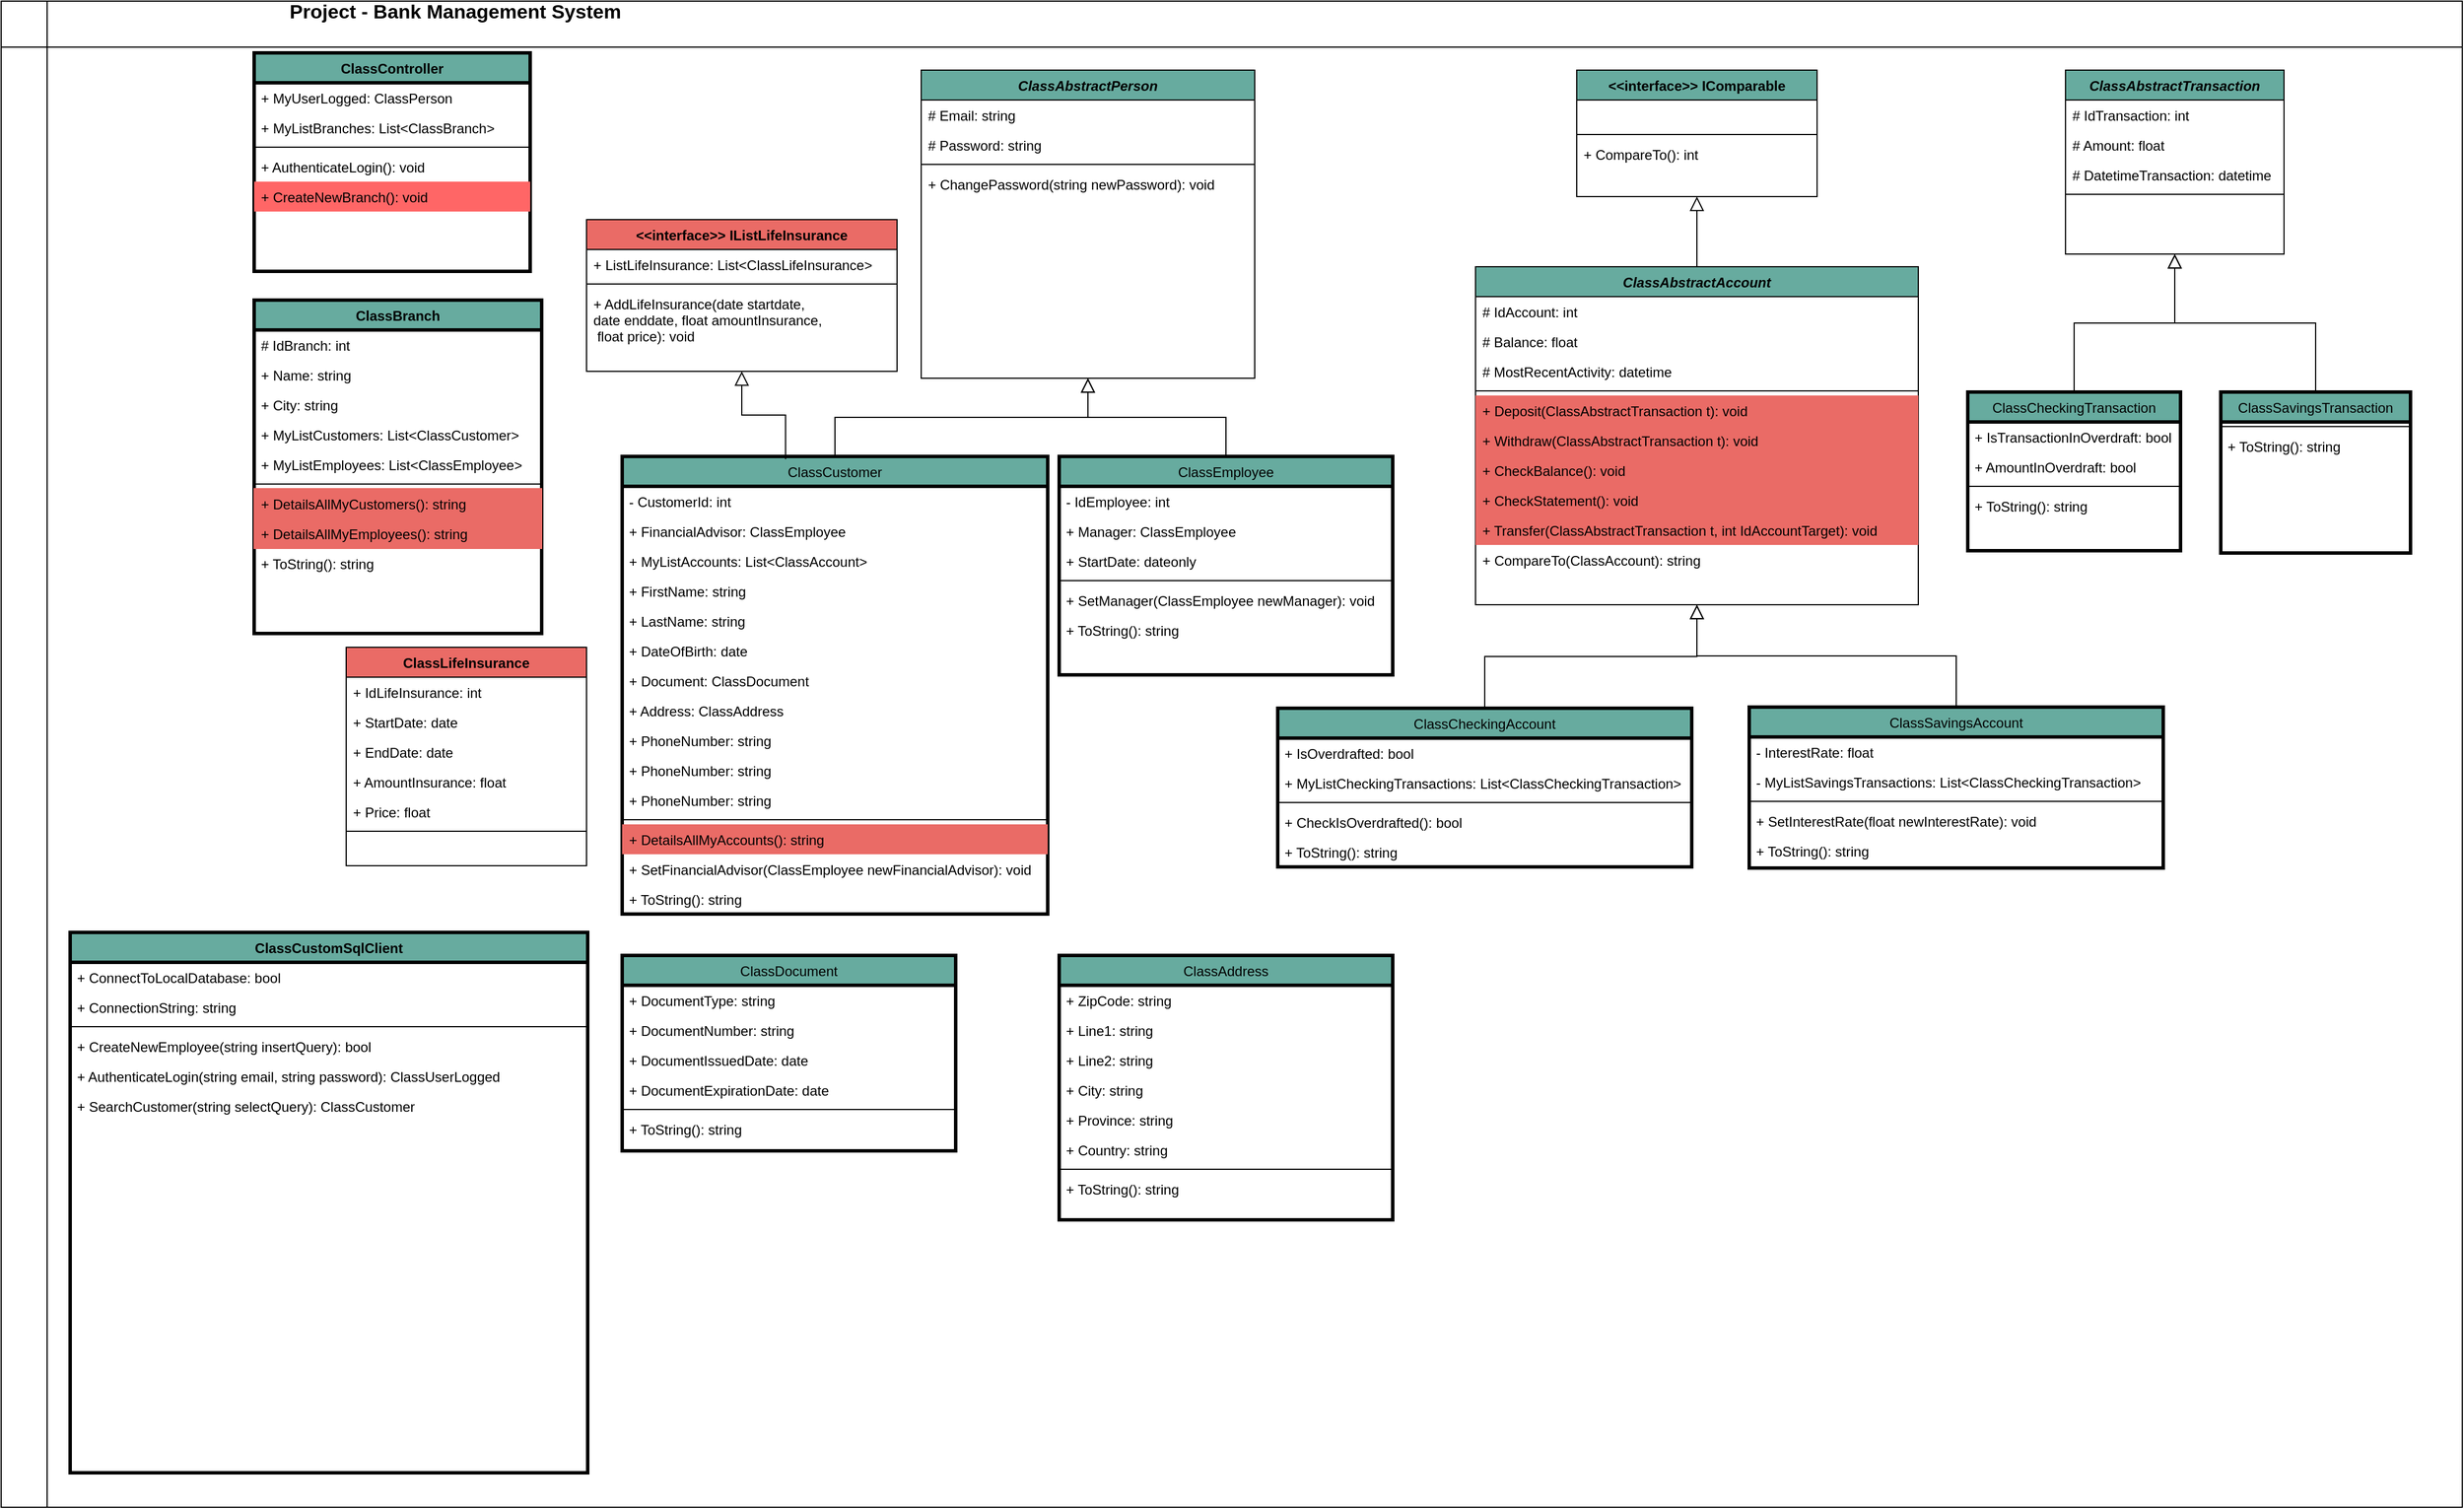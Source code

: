 <mxfile version="21.5.0" type="device">
  <diagram id="C5RBs43oDa-KdzZeNtuy" name="Page-1">
    <mxGraphModel dx="1951" dy="965" grid="1" gridSize="10" guides="1" tooltips="1" connect="1" arrows="1" fold="1" page="1" pageScale="1" pageWidth="827" pageHeight="1169" math="0" shadow="0">
      <root>
        <mxCell id="WIyWlLk6GJQsqaUBKTNV-0" />
        <mxCell id="WIyWlLk6GJQsqaUBKTNV-1" parent="WIyWlLk6GJQsqaUBKTNV-0" />
        <mxCell id="bWELumP_BHfffEaQlAh1-49" value="" style="shape=internalStorage;whiteSpace=wrap;html=1;backgroundOutline=1;dx=40;dy=40;movable=1;resizable=1;rotatable=1;deletable=1;editable=1;locked=0;connectable=1;" parent="WIyWlLk6GJQsqaUBKTNV-1" vertex="1">
          <mxGeometry x="470" y="60" width="2140" height="1310" as="geometry" />
        </mxCell>
        <mxCell id="bWELumP_BHfffEaQlAh1-0" value="ClassBranch" style="swimlane;fontStyle=1;align=center;verticalAlign=top;childLayout=stackLayout;horizontal=1;startSize=26;horizontalStack=0;resizeParent=1;resizeLast=0;collapsible=1;marginBottom=0;rounded=0;shadow=0;strokeWidth=3;fillColor=#67AB9F;" parent="WIyWlLk6GJQsqaUBKTNV-1" vertex="1">
          <mxGeometry x="690" y="320" width="250" height="290" as="geometry">
            <mxRectangle x="230" y="140" width="160" height="26" as="alternateBounds" />
          </mxGeometry>
        </mxCell>
        <mxCell id="_OIX7uprU67MnlCqu99Z-2" value="# IdBranch: int" style="text;align=left;verticalAlign=top;spacingLeft=4;spacingRight=4;overflow=hidden;rotatable=0;points=[[0,0.5],[1,0.5]];portConstraint=eastwest;rounded=0;shadow=0;html=0;" parent="bWELumP_BHfffEaQlAh1-0" vertex="1">
          <mxGeometry y="26" width="250" height="26" as="geometry" />
        </mxCell>
        <mxCell id="bWELumP_BHfffEaQlAh1-7" value="+ Name: string" style="text;align=left;verticalAlign=top;spacingLeft=4;spacingRight=4;overflow=hidden;rotatable=0;points=[[0,0.5],[1,0.5]];portConstraint=eastwest;rounded=0;shadow=0;html=0;" parent="bWELumP_BHfffEaQlAh1-0" vertex="1">
          <mxGeometry y="52" width="250" height="26" as="geometry" />
        </mxCell>
        <mxCell id="bWELumP_BHfffEaQlAh1-3" value="+ City: string" style="text;align=left;verticalAlign=top;spacingLeft=4;spacingRight=4;overflow=hidden;rotatable=0;points=[[0,0.5],[1,0.5]];portConstraint=eastwest;rounded=0;shadow=0;html=0;" parent="bWELumP_BHfffEaQlAh1-0" vertex="1">
          <mxGeometry y="78" width="250" height="26" as="geometry" />
        </mxCell>
        <mxCell id="bWELumP_BHfffEaQlAh1-1" value="+ MyListCustomers: List&lt;ClassCustomer&gt;" style="text;align=left;verticalAlign=top;spacingLeft=4;spacingRight=4;overflow=hidden;rotatable=0;points=[[0,0.5],[1,0.5]];portConstraint=eastwest;" parent="bWELumP_BHfffEaQlAh1-0" vertex="1">
          <mxGeometry y="104" width="250" height="26" as="geometry" />
        </mxCell>
        <mxCell id="bWELumP_BHfffEaQlAh1-2" value="+ MyListEmployees: List&lt;ClassEmployee&gt;" style="text;align=left;verticalAlign=top;spacingLeft=4;spacingRight=4;overflow=hidden;rotatable=0;points=[[0,0.5],[1,0.5]];portConstraint=eastwest;rounded=0;shadow=0;html=0;" parent="bWELumP_BHfffEaQlAh1-0" vertex="1">
          <mxGeometry y="130" width="250" height="26" as="geometry" />
        </mxCell>
        <mxCell id="bWELumP_BHfffEaQlAh1-4" value="" style="line;html=1;strokeWidth=1;align=left;verticalAlign=middle;spacingTop=-1;spacingLeft=3;spacingRight=3;rotatable=0;labelPosition=right;points=[];portConstraint=eastwest;" parent="bWELumP_BHfffEaQlAh1-0" vertex="1">
          <mxGeometry y="156" width="250" height="8" as="geometry" />
        </mxCell>
        <mxCell id="IxDawxTMTsxduQkfH4O1-36" value="+ DetailsAllMyCustomers(): string" style="text;align=left;verticalAlign=top;spacingLeft=4;spacingRight=4;overflow=hidden;rotatable=0;points=[[0,0.5],[1,0.5]];portConstraint=eastwest;strokeColor=#EA6B66;fillColor=#EA6B66;" parent="bWELumP_BHfffEaQlAh1-0" vertex="1">
          <mxGeometry y="164" width="250" height="26" as="geometry" />
        </mxCell>
        <mxCell id="IxDawxTMTsxduQkfH4O1-37" value="+ DetailsAllMyEmployees(): string" style="text;align=left;verticalAlign=top;spacingLeft=4;spacingRight=4;overflow=hidden;rotatable=0;points=[[0,0.5],[1,0.5]];portConstraint=eastwest;strokeColor=#EA6B66;fillColor=#EA6B66;" parent="bWELumP_BHfffEaQlAh1-0" vertex="1">
          <mxGeometry y="190" width="250" height="26" as="geometry" />
        </mxCell>
        <mxCell id="bWELumP_BHfffEaQlAh1-11" value="+ ToString(): string" style="text;align=left;verticalAlign=top;spacingLeft=4;spacingRight=4;overflow=hidden;rotatable=0;points=[[0,0.5],[1,0.5]];portConstraint=eastwest;" parent="bWELumP_BHfffEaQlAh1-0" vertex="1">
          <mxGeometry y="216" width="250" height="26" as="geometry" />
        </mxCell>
        <mxCell id="bWELumP_BHfffEaQlAh1-12" value="ClassAbstractPerson" style="swimlane;fontStyle=3;align=center;verticalAlign=top;childLayout=stackLayout;horizontal=1;startSize=26;horizontalStack=0;resizeParent=1;resizeLast=0;collapsible=1;marginBottom=0;rounded=0;shadow=0;strokeWidth=1;fillColor=#67AB9F;" parent="WIyWlLk6GJQsqaUBKTNV-1" vertex="1">
          <mxGeometry x="1270" y="120" width="290" height="268" as="geometry">
            <mxRectangle x="230" y="140" width="160" height="26" as="alternateBounds" />
          </mxGeometry>
        </mxCell>
        <mxCell id="IxDawxTMTsxduQkfH4O1-29" value="# Email: string" style="text;align=left;verticalAlign=top;spacingLeft=4;spacingRight=4;overflow=hidden;rotatable=0;points=[[0,0.5],[1,0.5]];portConstraint=eastwest;rounded=0;shadow=0;html=0;" parent="bWELumP_BHfffEaQlAh1-12" vertex="1">
          <mxGeometry y="26" width="290" height="26" as="geometry" />
        </mxCell>
        <mxCell id="IxDawxTMTsxduQkfH4O1-28" value="# Password: string" style="text;align=left;verticalAlign=top;spacingLeft=4;spacingRight=4;overflow=hidden;rotatable=0;points=[[0,0.5],[1,0.5]];portConstraint=eastwest;rounded=0;shadow=0;html=0;" parent="bWELumP_BHfffEaQlAh1-12" vertex="1">
          <mxGeometry y="52" width="290" height="26" as="geometry" />
        </mxCell>
        <mxCell id="bWELumP_BHfffEaQlAh1-17" value="" style="line;html=1;strokeWidth=1;align=left;verticalAlign=middle;spacingTop=-1;spacingLeft=3;spacingRight=3;rotatable=0;labelPosition=right;points=[];portConstraint=eastwest;" parent="bWELumP_BHfffEaQlAh1-12" vertex="1">
          <mxGeometry y="78" width="290" height="8" as="geometry" />
        </mxCell>
        <mxCell id="bWELumP_BHfffEaQlAh1-22" value="+ ChangePassword(string newPassword): void" style="text;align=left;verticalAlign=top;spacingLeft=4;spacingRight=4;overflow=hidden;rotatable=0;points=[[0,0.5],[1,0.5]];portConstraint=eastwest;" parent="bWELumP_BHfffEaQlAh1-12" vertex="1">
          <mxGeometry y="86" width="290" height="26" as="geometry" />
        </mxCell>
        <mxCell id="bWELumP_BHfffEaQlAh1-23" value="ClassController" style="swimlane;fontStyle=1;align=center;verticalAlign=top;childLayout=stackLayout;horizontal=1;startSize=26;horizontalStack=0;resizeParent=1;resizeLast=0;collapsible=1;marginBottom=0;rounded=0;shadow=0;strokeWidth=3;fillColor=#67AB9F;" parent="WIyWlLk6GJQsqaUBKTNV-1" vertex="1">
          <mxGeometry x="690" y="105" width="240" height="190" as="geometry">
            <mxRectangle x="230" y="140" width="160" height="26" as="alternateBounds" />
          </mxGeometry>
        </mxCell>
        <mxCell id="IxDawxTMTsxduQkfH4O1-27" value="+ MyUserLogged: ClassPerson " style="text;align=left;verticalAlign=top;spacingLeft=4;spacingRight=4;overflow=hidden;rotatable=0;points=[[0,0.5],[1,0.5]];portConstraint=eastwest;rounded=0;shadow=0;html=0;" parent="bWELumP_BHfffEaQlAh1-23" vertex="1">
          <mxGeometry y="26" width="240" height="26" as="geometry" />
        </mxCell>
        <mxCell id="bWELumP_BHfffEaQlAh1-25" value="+ MyListBranches: List&lt;ClassBranch&gt;" style="text;align=left;verticalAlign=top;spacingLeft=4;spacingRight=4;overflow=hidden;rotatable=0;points=[[0,0.5],[1,0.5]];portConstraint=eastwest;rounded=0;shadow=0;html=0;" parent="bWELumP_BHfffEaQlAh1-23" vertex="1">
          <mxGeometry y="52" width="240" height="26" as="geometry" />
        </mxCell>
        <mxCell id="bWELumP_BHfffEaQlAh1-26" value="" style="line;html=1;strokeWidth=1;align=left;verticalAlign=middle;spacingTop=-1;spacingLeft=3;spacingRight=3;rotatable=0;labelPosition=right;points=[];portConstraint=eastwest;" parent="bWELumP_BHfffEaQlAh1-23" vertex="1">
          <mxGeometry y="78" width="240" height="8" as="geometry" />
        </mxCell>
        <mxCell id="tEGWV4L5k7gkgiE-7W8W-3" value="+ AuthenticateLogin(): void" style="text;align=left;verticalAlign=top;spacingLeft=4;spacingRight=4;overflow=hidden;rotatable=0;points=[[0,0.5],[1,0.5]];portConstraint=eastwest;rounded=0;shadow=0;html=0;fillColor=none;" parent="bWELumP_BHfffEaQlAh1-23" vertex="1">
          <mxGeometry y="86" width="240" height="26" as="geometry" />
        </mxCell>
        <mxCell id="tEGWV4L5k7gkgiE-7W8W-2" value="+ CreateNewBranch(): void" style="text;align=left;verticalAlign=top;spacingLeft=4;spacingRight=4;overflow=hidden;rotatable=0;points=[[0,0.5],[1,0.5]];portConstraint=eastwest;rounded=0;shadow=0;html=0;fillColor=#FF6666;" parent="bWELumP_BHfffEaQlAh1-23" vertex="1">
          <mxGeometry y="112" width="240" height="26" as="geometry" />
        </mxCell>
        <mxCell id="bWELumP_BHfffEaQlAh1-38" value="ClassCustomer" style="swimlane;fontStyle=0;align=center;verticalAlign=top;childLayout=stackLayout;horizontal=1;startSize=26;horizontalStack=0;resizeParent=1;resizeLast=0;collapsible=1;marginBottom=0;rounded=0;shadow=0;strokeWidth=3;fillColor=#67AB9F;" parent="WIyWlLk6GJQsqaUBKTNV-1" vertex="1">
          <mxGeometry x="1010" y="456" width="370" height="398" as="geometry">
            <mxRectangle x="130" y="380" width="160" height="26" as="alternateBounds" />
          </mxGeometry>
        </mxCell>
        <mxCell id="bWELumP_BHfffEaQlAh1-40" value="- CustomerId: int" style="text;align=left;verticalAlign=top;spacingLeft=4;spacingRight=4;overflow=hidden;rotatable=0;points=[[0,0.5],[1,0.5]];portConstraint=eastwest;rounded=0;shadow=0;html=0;" parent="bWELumP_BHfffEaQlAh1-38" vertex="1">
          <mxGeometry y="26" width="370" height="26" as="geometry" />
        </mxCell>
        <mxCell id="IxDawxTMTsxduQkfH4O1-41" value="+ FinancialAdvisor: ClassEmployee" style="text;align=left;verticalAlign=top;spacingLeft=4;spacingRight=4;overflow=hidden;rotatable=0;points=[[0,0.5],[1,0.5]];portConstraint=eastwest;rounded=0;shadow=0;html=0;" parent="bWELumP_BHfffEaQlAh1-38" vertex="1">
          <mxGeometry y="52" width="370" height="26" as="geometry" />
        </mxCell>
        <mxCell id="IxDawxTMTsxduQkfH4O1-26" value="+ MyListAccounts: List&lt;ClassAccount&gt;" style="text;align=left;verticalAlign=top;spacingLeft=4;spacingRight=4;overflow=hidden;rotatable=0;points=[[0,0.5],[1,0.5]];portConstraint=eastwest;rounded=0;shadow=0;html=0;" parent="bWELumP_BHfffEaQlAh1-38" vertex="1">
          <mxGeometry y="78" width="370" height="26" as="geometry" />
        </mxCell>
        <mxCell id="SCwp3JF2IgFrRKz5RJRV-0" value="+ FirstName: string" style="text;align=left;verticalAlign=top;spacingLeft=4;spacingRight=4;overflow=hidden;rotatable=0;points=[[0,0.5],[1,0.5]];portConstraint=eastwest;rounded=0;shadow=0;html=0;" parent="bWELumP_BHfffEaQlAh1-38" vertex="1">
          <mxGeometry y="104" width="370" height="26" as="geometry" />
        </mxCell>
        <mxCell id="SCwp3JF2IgFrRKz5RJRV-1" value="+ LastName: string" style="text;align=left;verticalAlign=top;spacingLeft=4;spacingRight=4;overflow=hidden;rotatable=0;points=[[0,0.5],[1,0.5]];portConstraint=eastwest;rounded=0;shadow=0;html=0;" parent="bWELumP_BHfffEaQlAh1-38" vertex="1">
          <mxGeometry y="130" width="370" height="26" as="geometry" />
        </mxCell>
        <mxCell id="SCwp3JF2IgFrRKz5RJRV-3" value="+ DateOfBirth: date" style="text;align=left;verticalAlign=top;spacingLeft=4;spacingRight=4;overflow=hidden;rotatable=0;points=[[0,0.5],[1,0.5]];portConstraint=eastwest;rounded=0;shadow=0;html=0;" parent="bWELumP_BHfffEaQlAh1-38" vertex="1">
          <mxGeometry y="156" width="370" height="26" as="geometry" />
        </mxCell>
        <mxCell id="SCwp3JF2IgFrRKz5RJRV-2" value="+ Document: ClassDocument" style="text;align=left;verticalAlign=top;spacingLeft=4;spacingRight=4;overflow=hidden;rotatable=0;points=[[0,0.5],[1,0.5]];portConstraint=eastwest;rounded=0;shadow=0;html=0;" parent="bWELumP_BHfffEaQlAh1-38" vertex="1">
          <mxGeometry y="182" width="370" height="26" as="geometry" />
        </mxCell>
        <mxCell id="SCwp3JF2IgFrRKz5RJRV-4" value="+ Address: ClassAddress" style="text;align=left;verticalAlign=top;spacingLeft=4;spacingRight=4;overflow=hidden;rotatable=0;points=[[0,0.5],[1,0.5]];portConstraint=eastwest;rounded=0;shadow=0;html=0;" parent="bWELumP_BHfffEaQlAh1-38" vertex="1">
          <mxGeometry y="208" width="370" height="26" as="geometry" />
        </mxCell>
        <mxCell id="SCwp3JF2IgFrRKz5RJRV-6" value="+ PhoneNumber: string" style="text;align=left;verticalAlign=top;spacingLeft=4;spacingRight=4;overflow=hidden;rotatable=0;points=[[0,0.5],[1,0.5]];portConstraint=eastwest;rounded=0;shadow=0;html=0;" parent="bWELumP_BHfffEaQlAh1-38" vertex="1">
          <mxGeometry y="234" width="370" height="26" as="geometry" />
        </mxCell>
        <mxCell id="WvpL2bf3Nw4fMEwJJKDr-1" value="+ PhoneNumber: string" style="text;align=left;verticalAlign=top;spacingLeft=4;spacingRight=4;overflow=hidden;rotatable=0;points=[[0,0.5],[1,0.5]];portConstraint=eastwest;rounded=0;shadow=0;html=0;" vertex="1" parent="bWELumP_BHfffEaQlAh1-38">
          <mxGeometry y="260" width="370" height="26" as="geometry" />
        </mxCell>
        <mxCell id="WvpL2bf3Nw4fMEwJJKDr-0" value="+ PhoneNumber: string" style="text;align=left;verticalAlign=top;spacingLeft=4;spacingRight=4;overflow=hidden;rotatable=0;points=[[0,0.5],[1,0.5]];portConstraint=eastwest;rounded=0;shadow=0;html=0;" vertex="1" parent="bWELumP_BHfffEaQlAh1-38">
          <mxGeometry y="286" width="370" height="26" as="geometry" />
        </mxCell>
        <mxCell id="bWELumP_BHfffEaQlAh1-41" value="" style="line;html=1;strokeWidth=1;align=left;verticalAlign=middle;spacingTop=-1;spacingLeft=3;spacingRight=3;rotatable=0;labelPosition=right;points=[];portConstraint=eastwest;" parent="bWELumP_BHfffEaQlAh1-38" vertex="1">
          <mxGeometry y="312" width="370" height="8" as="geometry" />
        </mxCell>
        <mxCell id="IxDawxTMTsxduQkfH4O1-38" value="+ DetailsAllMyAccounts(): string" style="text;align=left;verticalAlign=top;spacingLeft=4;spacingRight=4;overflow=hidden;rotatable=0;points=[[0,0.5],[1,0.5]];portConstraint=eastwest;fillColor=#EA6B66;" parent="bWELumP_BHfffEaQlAh1-38" vertex="1">
          <mxGeometry y="320" width="370" height="26" as="geometry" />
        </mxCell>
        <mxCell id="IxDawxTMTsxduQkfH4O1-40" value="+ SetFinancialAdvisor(ClassEmployee newFinancialAdvisor): void" style="text;align=left;verticalAlign=top;spacingLeft=4;spacingRight=4;overflow=hidden;rotatable=0;points=[[0,0.5],[1,0.5]];portConstraint=eastwest;" parent="bWELumP_BHfffEaQlAh1-38" vertex="1">
          <mxGeometry y="346" width="370" height="26" as="geometry" />
        </mxCell>
        <mxCell id="_OIX7uprU67MnlCqu99Z-14" value="+ ToString(): string" style="text;align=left;verticalAlign=top;spacingLeft=4;spacingRight=4;overflow=hidden;rotatable=0;points=[[0,0.5],[1,0.5]];portConstraint=eastwest;" parent="bWELumP_BHfffEaQlAh1-38" vertex="1">
          <mxGeometry y="372" width="370" height="26" as="geometry" />
        </mxCell>
        <mxCell id="bWELumP_BHfffEaQlAh1-44" value="" style="endArrow=block;endSize=10;endFill=0;shadow=0;strokeWidth=1;rounded=0;edgeStyle=elbowEdgeStyle;elbow=vertical;" parent="WIyWlLk6GJQsqaUBKTNV-1" source="bWELumP_BHfffEaQlAh1-38" target="bWELumP_BHfffEaQlAh1-12" edge="1">
          <mxGeometry width="160" relative="1" as="geometry">
            <mxPoint x="1200" y="261" as="sourcePoint" />
            <mxPoint x="1315" y="440" as="targetPoint" />
          </mxGeometry>
        </mxCell>
        <mxCell id="bWELumP_BHfffEaQlAh1-45" value="ClassEmployee" style="swimlane;fontStyle=0;align=center;verticalAlign=top;childLayout=stackLayout;horizontal=1;startSize=26;horizontalStack=0;resizeParent=1;resizeLast=0;collapsible=1;marginBottom=0;rounded=0;shadow=0;strokeWidth=3;fillColor=#67AB9F;" parent="WIyWlLk6GJQsqaUBKTNV-1" vertex="1">
          <mxGeometry x="1390" y="456" width="290" height="190" as="geometry">
            <mxRectangle x="340" y="380" width="170" height="26" as="alternateBounds" />
          </mxGeometry>
        </mxCell>
        <mxCell id="bWELumP_BHfffEaQlAh1-46" value="- IdEmployee: int" style="text;align=left;verticalAlign=top;spacingLeft=4;spacingRight=4;overflow=hidden;rotatable=0;points=[[0,0.5],[1,0.5]];portConstraint=eastwest;" parent="bWELumP_BHfffEaQlAh1-45" vertex="1">
          <mxGeometry y="26" width="290" height="26" as="geometry" />
        </mxCell>
        <mxCell id="IxDawxTMTsxduQkfH4O1-0" value="+ Manager: ClassEmployee" style="text;align=left;verticalAlign=top;spacingLeft=4;spacingRight=4;overflow=hidden;rotatable=0;points=[[0,0.5],[1,0.5]];portConstraint=eastwest;" parent="bWELumP_BHfffEaQlAh1-45" vertex="1">
          <mxGeometry y="52" width="290" height="26" as="geometry" />
        </mxCell>
        <mxCell id="IxDawxTMTsxduQkfH4O1-1" value="+ StartDate: dateonly" style="text;align=left;verticalAlign=top;spacingLeft=4;spacingRight=4;overflow=hidden;rotatable=0;points=[[0,0.5],[1,0.5]];portConstraint=eastwest;" parent="bWELumP_BHfffEaQlAh1-45" vertex="1">
          <mxGeometry y="78" width="290" height="26" as="geometry" />
        </mxCell>
        <mxCell id="bWELumP_BHfffEaQlAh1-47" value="" style="line;html=1;strokeWidth=1;align=left;verticalAlign=middle;spacingTop=-1;spacingLeft=3;spacingRight=3;rotatable=0;labelPosition=right;points=[];portConstraint=eastwest;" parent="bWELumP_BHfffEaQlAh1-45" vertex="1">
          <mxGeometry y="104" width="290" height="8" as="geometry" />
        </mxCell>
        <mxCell id="IxDawxTMTsxduQkfH4O1-39" value="+ SetManager(ClassEmployee newManager): void" style="text;align=left;verticalAlign=top;spacingLeft=4;spacingRight=4;overflow=hidden;rotatable=0;points=[[0,0.5],[1,0.5]];portConstraint=eastwest;" parent="bWELumP_BHfffEaQlAh1-45" vertex="1">
          <mxGeometry y="112" width="290" height="26" as="geometry" />
        </mxCell>
        <mxCell id="_OIX7uprU67MnlCqu99Z-16" value="+ ToString(): string" style="text;align=left;verticalAlign=top;spacingLeft=4;spacingRight=4;overflow=hidden;rotatable=0;points=[[0,0.5],[1,0.5]];portConstraint=eastwest;" parent="bWELumP_BHfffEaQlAh1-45" vertex="1">
          <mxGeometry y="138" width="290" height="26" as="geometry" />
        </mxCell>
        <mxCell id="bWELumP_BHfffEaQlAh1-48" value="" style="endArrow=block;endSize=10;endFill=0;shadow=0;strokeWidth=1;rounded=0;edgeStyle=elbowEdgeStyle;elbow=vertical;" parent="WIyWlLk6GJQsqaUBKTNV-1" source="bWELumP_BHfffEaQlAh1-45" target="bWELumP_BHfffEaQlAh1-12" edge="1">
          <mxGeometry width="160" relative="1" as="geometry">
            <mxPoint x="1210" y="431" as="sourcePoint" />
            <mxPoint x="1315" y="440" as="targetPoint" />
          </mxGeometry>
        </mxCell>
        <mxCell id="_OIX7uprU67MnlCqu99Z-0" value="&lt;b&gt;&lt;font style=&quot;font-size: 17px;&quot;&gt;Project - Bank Management System&lt;/font&gt;&lt;/b&gt;" style="text;strokeColor=none;align=center;fillColor=none;html=1;verticalAlign=middle;whiteSpace=wrap;rounded=0;fontSize=14;" parent="WIyWlLk6GJQsqaUBKTNV-1" vertex="1">
          <mxGeometry x="670" y="60" width="390" height="20" as="geometry" />
        </mxCell>
        <mxCell id="IxDawxTMTsxduQkfH4O1-3" value="ClassAbstractAccount" style="swimlane;fontStyle=3;align=center;verticalAlign=top;childLayout=stackLayout;horizontal=1;startSize=26;horizontalStack=0;resizeParent=1;resizeLast=0;collapsible=1;marginBottom=0;rounded=0;shadow=0;strokeWidth=1;fillColor=#67AB9F;" parent="WIyWlLk6GJQsqaUBKTNV-1" vertex="1">
          <mxGeometry x="1752" y="291" width="385" height="294" as="geometry">
            <mxRectangle x="230" y="140" width="160" height="26" as="alternateBounds" />
          </mxGeometry>
        </mxCell>
        <mxCell id="IxDawxTMTsxduQkfH4O1-4" value="# IdAccount: int" style="text;align=left;verticalAlign=top;spacingLeft=4;spacingRight=4;overflow=hidden;rotatable=0;points=[[0,0.5],[1,0.5]];portConstraint=eastwest;" parent="IxDawxTMTsxduQkfH4O1-3" vertex="1">
          <mxGeometry y="26" width="385" height="26" as="geometry" />
        </mxCell>
        <mxCell id="IxDawxTMTsxduQkfH4O1-5" value="# Balance: float" style="text;align=left;verticalAlign=top;spacingLeft=4;spacingRight=4;overflow=hidden;rotatable=0;points=[[0,0.5],[1,0.5]];portConstraint=eastwest;rounded=0;shadow=0;html=0;" parent="IxDawxTMTsxduQkfH4O1-3" vertex="1">
          <mxGeometry y="52" width="385" height="26" as="geometry" />
        </mxCell>
        <mxCell id="IxDawxTMTsxduQkfH4O1-6" value="# MostRecentActivity: datetime" style="text;align=left;verticalAlign=top;spacingLeft=4;spacingRight=4;overflow=hidden;rotatable=0;points=[[0,0.5],[1,0.5]];portConstraint=eastwest;rounded=0;shadow=0;html=0;" parent="IxDawxTMTsxduQkfH4O1-3" vertex="1">
          <mxGeometry y="78" width="385" height="26" as="geometry" />
        </mxCell>
        <mxCell id="IxDawxTMTsxduQkfH4O1-7" value="" style="line;html=1;strokeWidth=1;align=left;verticalAlign=middle;spacingTop=-1;spacingLeft=3;spacingRight=3;rotatable=0;labelPosition=right;points=[];portConstraint=eastwest;" parent="IxDawxTMTsxduQkfH4O1-3" vertex="1">
          <mxGeometry y="104" width="385" height="8" as="geometry" />
        </mxCell>
        <mxCell id="IxDawxTMTsxduQkfH4O1-31" value="+ Deposit(ClassAbstractTransaction t): void" style="text;align=left;verticalAlign=top;spacingLeft=4;spacingRight=4;overflow=hidden;rotatable=0;points=[[0,0.5],[1,0.5]];portConstraint=eastwest;fillColor=#EA6B66;" parent="IxDawxTMTsxduQkfH4O1-3" vertex="1">
          <mxGeometry y="112" width="385" height="26" as="geometry" />
        </mxCell>
        <mxCell id="IxDawxTMTsxduQkfH4O1-32" value="+ Withdraw(ClassAbstractTransaction t): void" style="text;align=left;verticalAlign=top;spacingLeft=4;spacingRight=4;overflow=hidden;rotatable=0;points=[[0,0.5],[1,0.5]];portConstraint=eastwest;fillColor=#EA6B66;" parent="IxDawxTMTsxduQkfH4O1-3" vertex="1">
          <mxGeometry y="138" width="385" height="26" as="geometry" />
        </mxCell>
        <mxCell id="IxDawxTMTsxduQkfH4O1-33" value="+ CheckBalance(): void" style="text;align=left;verticalAlign=top;spacingLeft=4;spacingRight=4;overflow=hidden;rotatable=0;points=[[0,0.5],[1,0.5]];portConstraint=eastwest;fillColor=#EA6B66;" parent="IxDawxTMTsxduQkfH4O1-3" vertex="1">
          <mxGeometry y="164" width="385" height="26" as="geometry" />
        </mxCell>
        <mxCell id="IxDawxTMTsxduQkfH4O1-34" value="+ CheckStatement(): void" style="text;align=left;verticalAlign=top;spacingLeft=4;spacingRight=4;overflow=hidden;rotatable=0;points=[[0,0.5],[1,0.5]];portConstraint=eastwest;fillColor=#EA6B66;" parent="IxDawxTMTsxduQkfH4O1-3" vertex="1">
          <mxGeometry y="190" width="385" height="26" as="geometry" />
        </mxCell>
        <mxCell id="IxDawxTMTsxduQkfH4O1-35" value="+ Transfer(ClassAbstractTransaction t, int IdAccountTarget): void" style="text;align=left;verticalAlign=top;spacingLeft=4;spacingRight=4;overflow=hidden;rotatable=0;points=[[0,0.5],[1,0.5]];portConstraint=eastwest;fillColor=#EA6B66;" parent="IxDawxTMTsxduQkfH4O1-3" vertex="1">
          <mxGeometry y="216" width="385" height="26" as="geometry" />
        </mxCell>
        <mxCell id="IxDawxTMTsxduQkfH4O1-8" value="+ CompareTo(ClassAccount): string" style="text;align=left;verticalAlign=top;spacingLeft=4;spacingRight=4;overflow=hidden;rotatable=0;points=[[0,0.5],[1,0.5]];portConstraint=eastwest;" parent="IxDawxTMTsxduQkfH4O1-3" vertex="1">
          <mxGeometry y="242" width="385" height="26" as="geometry" />
        </mxCell>
        <mxCell id="IxDawxTMTsxduQkfH4O1-9" value="ClassCheckingAccount" style="swimlane;fontStyle=0;align=center;verticalAlign=top;childLayout=stackLayout;horizontal=1;startSize=26;horizontalStack=0;resizeParent=1;resizeLast=0;collapsible=1;marginBottom=0;rounded=0;shadow=0;strokeWidth=3;fillColor=#67AB9F;" parent="WIyWlLk6GJQsqaUBKTNV-1" vertex="1">
          <mxGeometry x="1580" y="675" width="360" height="138" as="geometry">
            <mxRectangle x="130" y="380" width="160" height="26" as="alternateBounds" />
          </mxGeometry>
        </mxCell>
        <mxCell id="IxDawxTMTsxduQkfH4O1-10" value="+ IsOverdrafted: bool" style="text;align=left;verticalAlign=top;spacingLeft=4;spacingRight=4;overflow=hidden;rotatable=0;points=[[0,0.5],[1,0.5]];portConstraint=eastwest;rounded=0;shadow=0;html=0;" parent="IxDawxTMTsxduQkfH4O1-9" vertex="1">
          <mxGeometry y="26" width="360" height="26" as="geometry" />
        </mxCell>
        <mxCell id="IxDawxTMTsxduQkfH4O1-67" value="+ MyListCheckingTransactions: List&lt;ClassCheckingTransaction&gt;" style="text;align=left;verticalAlign=top;spacingLeft=4;spacingRight=4;overflow=hidden;rotatable=0;points=[[0,0.5],[1,0.5]];portConstraint=eastwest;rounded=0;shadow=0;html=0;" parent="IxDawxTMTsxduQkfH4O1-9" vertex="1">
          <mxGeometry y="52" width="360" height="26" as="geometry" />
        </mxCell>
        <mxCell id="IxDawxTMTsxduQkfH4O1-11" value="" style="line;html=1;strokeWidth=1;align=left;verticalAlign=middle;spacingTop=-1;spacingLeft=3;spacingRight=3;rotatable=0;labelPosition=right;points=[];portConstraint=eastwest;" parent="IxDawxTMTsxduQkfH4O1-9" vertex="1">
          <mxGeometry y="78" width="360" height="8" as="geometry" />
        </mxCell>
        <mxCell id="IxDawxTMTsxduQkfH4O1-12" value="+ CheckIsOverdrafted(): bool" style="text;align=left;verticalAlign=top;spacingLeft=4;spacingRight=4;overflow=hidden;rotatable=0;points=[[0,0.5],[1,0.5]];portConstraint=eastwest;" parent="IxDawxTMTsxduQkfH4O1-9" vertex="1">
          <mxGeometry y="86" width="360" height="26" as="geometry" />
        </mxCell>
        <mxCell id="IxDawxTMTsxduQkfH4O1-71" value="+ ToString(): string" style="text;align=left;verticalAlign=top;spacingLeft=4;spacingRight=4;overflow=hidden;rotatable=0;points=[[0,0.5],[1,0.5]];portConstraint=eastwest;" parent="IxDawxTMTsxduQkfH4O1-9" vertex="1">
          <mxGeometry y="112" width="360" height="26" as="geometry" />
        </mxCell>
        <mxCell id="IxDawxTMTsxduQkfH4O1-13" value="" style="endArrow=block;endSize=10;endFill=0;shadow=0;strokeWidth=1;rounded=0;edgeStyle=elbowEdgeStyle;elbow=vertical;entryX=0.5;entryY=1;entryDx=0;entryDy=0;" parent="WIyWlLk6GJQsqaUBKTNV-1" source="IxDawxTMTsxduQkfH4O1-9" target="IxDawxTMTsxduQkfH4O1-3" edge="1">
          <mxGeometry width="160" relative="1" as="geometry">
            <mxPoint x="1752" y="369" as="sourcePoint" />
            <mxPoint x="1872" y="494" as="targetPoint" />
          </mxGeometry>
        </mxCell>
        <mxCell id="IxDawxTMTsxduQkfH4O1-14" value="ClassSavingsAccount" style="swimlane;fontStyle=0;align=center;verticalAlign=top;childLayout=stackLayout;horizontal=1;startSize=26;horizontalStack=0;resizeParent=1;resizeLast=0;collapsible=1;marginBottom=0;rounded=0;shadow=0;strokeWidth=3;fillColor=#67AB9F;" parent="WIyWlLk6GJQsqaUBKTNV-1" vertex="1">
          <mxGeometry x="1990" y="674" width="360" height="140" as="geometry">
            <mxRectangle x="340" y="380" width="170" height="26" as="alternateBounds" />
          </mxGeometry>
        </mxCell>
        <mxCell id="IxDawxTMTsxduQkfH4O1-15" value="- InterestRate: float" style="text;align=left;verticalAlign=top;spacingLeft=4;spacingRight=4;overflow=hidden;rotatable=0;points=[[0,0.5],[1,0.5]];portConstraint=eastwest;" parent="IxDawxTMTsxduQkfH4O1-14" vertex="1">
          <mxGeometry y="26" width="360" height="26" as="geometry" />
        </mxCell>
        <mxCell id="IxDawxTMTsxduQkfH4O1-68" value="- MyListSavingsTransactions: List&lt;ClassCheckingTransaction&gt;" style="text;align=left;verticalAlign=top;spacingLeft=4;spacingRight=4;overflow=hidden;rotatable=0;points=[[0,0.5],[1,0.5]];portConstraint=eastwest;" parent="IxDawxTMTsxduQkfH4O1-14" vertex="1">
          <mxGeometry y="52" width="360" height="26" as="geometry" />
        </mxCell>
        <mxCell id="IxDawxTMTsxduQkfH4O1-18" value="" style="line;html=1;strokeWidth=1;align=left;verticalAlign=middle;spacingTop=-1;spacingLeft=3;spacingRight=3;rotatable=0;labelPosition=right;points=[];portConstraint=eastwest;" parent="IxDawxTMTsxduQkfH4O1-14" vertex="1">
          <mxGeometry y="78" width="360" height="8" as="geometry" />
        </mxCell>
        <mxCell id="IxDawxTMTsxduQkfH4O1-70" value="+ SetInterestRate(float newInterestRate): void" style="text;align=left;verticalAlign=top;spacingLeft=4;spacingRight=4;overflow=hidden;rotatable=0;points=[[0,0.5],[1,0.5]];portConstraint=eastwest;" parent="IxDawxTMTsxduQkfH4O1-14" vertex="1">
          <mxGeometry y="86" width="360" height="26" as="geometry" />
        </mxCell>
        <mxCell id="IxDawxTMTsxduQkfH4O1-19" value="+ ToString(): string" style="text;align=left;verticalAlign=top;spacingLeft=4;spacingRight=4;overflow=hidden;rotatable=0;points=[[0,0.5],[1,0.5]];portConstraint=eastwest;" parent="IxDawxTMTsxduQkfH4O1-14" vertex="1">
          <mxGeometry y="112" width="360" height="26" as="geometry" />
        </mxCell>
        <mxCell id="IxDawxTMTsxduQkfH4O1-20" value="" style="endArrow=block;endSize=10;endFill=0;shadow=0;strokeWidth=1;rounded=0;edgeStyle=elbowEdgeStyle;elbow=vertical;entryX=0.5;entryY=1;entryDx=0;entryDy=0;" parent="WIyWlLk6GJQsqaUBKTNV-1" source="IxDawxTMTsxduQkfH4O1-14" target="IxDawxTMTsxduQkfH4O1-3" edge="1">
          <mxGeometry width="160" relative="1" as="geometry">
            <mxPoint x="1762" y="539" as="sourcePoint" />
            <mxPoint x="1872" y="484" as="targetPoint" />
          </mxGeometry>
        </mxCell>
        <mxCell id="IxDawxTMTsxduQkfH4O1-21" value="&lt;&lt;interface&gt;&gt; IComparable" style="swimlane;fontStyle=1;align=center;verticalAlign=top;childLayout=stackLayout;horizontal=1;startSize=26;horizontalStack=0;resizeParent=1;resizeLast=0;collapsible=1;marginBottom=0;rounded=0;shadow=0;strokeWidth=1;fillColor=#67AB9F;" parent="WIyWlLk6GJQsqaUBKTNV-1" vertex="1">
          <mxGeometry x="1840" y="120" width="209" height="110" as="geometry">
            <mxRectangle x="230" y="140" width="160" height="26" as="alternateBounds" />
          </mxGeometry>
        </mxCell>
        <mxCell id="IxDawxTMTsxduQkfH4O1-22" value=" " style="text;align=left;verticalAlign=top;spacingLeft=4;spacingRight=4;overflow=hidden;rotatable=0;points=[[0,0.5],[1,0.5]];portConstraint=eastwest;" parent="IxDawxTMTsxduQkfH4O1-21" vertex="1">
          <mxGeometry y="26" width="209" height="26" as="geometry" />
        </mxCell>
        <mxCell id="IxDawxTMTsxduQkfH4O1-23" value="" style="line;html=1;strokeWidth=1;align=left;verticalAlign=middle;spacingTop=-1;spacingLeft=3;spacingRight=3;rotatable=0;labelPosition=right;points=[];portConstraint=eastwest;" parent="IxDawxTMTsxduQkfH4O1-21" vertex="1">
          <mxGeometry y="52" width="209" height="8" as="geometry" />
        </mxCell>
        <mxCell id="IxDawxTMTsxduQkfH4O1-24" value="+ CompareTo(): int" style="text;align=left;verticalAlign=top;spacingLeft=4;spacingRight=4;overflow=hidden;rotatable=0;points=[[0,0.5],[1,0.5]];portConstraint=eastwest;" parent="IxDawxTMTsxduQkfH4O1-21" vertex="1">
          <mxGeometry y="60" width="209" height="26" as="geometry" />
        </mxCell>
        <mxCell id="IxDawxTMTsxduQkfH4O1-25" value="" style="endArrow=block;endSize=10;endFill=0;shadow=0;strokeWidth=1;rounded=0;edgeStyle=elbowEdgeStyle;elbow=vertical;exitX=0.5;exitY=0;exitDx=0;exitDy=0;entryX=0.5;entryY=1;entryDx=0;entryDy=0;" parent="WIyWlLk6GJQsqaUBKTNV-1" source="IxDawxTMTsxduQkfH4O1-3" target="IxDawxTMTsxduQkfH4O1-21" edge="1">
          <mxGeometry width="160" relative="1" as="geometry">
            <mxPoint x="1987" y="414" as="sourcePoint" />
            <mxPoint x="1841" y="284" as="targetPoint" />
          </mxGeometry>
        </mxCell>
        <mxCell id="IxDawxTMTsxduQkfH4O1-44" value="ClassAbstractTransaction" style="swimlane;fontStyle=3;align=center;verticalAlign=top;childLayout=stackLayout;horizontal=1;startSize=26;horizontalStack=0;resizeParent=1;resizeLast=0;collapsible=1;marginBottom=0;rounded=0;shadow=0;strokeWidth=1;fillColor=#67AB9F;" parent="WIyWlLk6GJQsqaUBKTNV-1" vertex="1">
          <mxGeometry x="2265" y="120" width="190" height="160" as="geometry">
            <mxRectangle x="230" y="140" width="160" height="26" as="alternateBounds" />
          </mxGeometry>
        </mxCell>
        <mxCell id="IxDawxTMTsxduQkfH4O1-45" value="# IdTransaction: int" style="text;align=left;verticalAlign=top;spacingLeft=4;spacingRight=4;overflow=hidden;rotatable=0;points=[[0,0.5],[1,0.5]];portConstraint=eastwest;" parent="IxDawxTMTsxduQkfH4O1-44" vertex="1">
          <mxGeometry y="26" width="190" height="26" as="geometry" />
        </mxCell>
        <mxCell id="IxDawxTMTsxduQkfH4O1-46" value="# Amount: float" style="text;align=left;verticalAlign=top;spacingLeft=4;spacingRight=4;overflow=hidden;rotatable=0;points=[[0,0.5],[1,0.5]];portConstraint=eastwest;rounded=0;shadow=0;html=0;" parent="IxDawxTMTsxduQkfH4O1-44" vertex="1">
          <mxGeometry y="52" width="190" height="26" as="geometry" />
        </mxCell>
        <mxCell id="IxDawxTMTsxduQkfH4O1-47" value="# DatetimeTransaction: datetime" style="text;align=left;verticalAlign=top;spacingLeft=4;spacingRight=4;overflow=hidden;rotatable=0;points=[[0,0.5],[1,0.5]];portConstraint=eastwest;rounded=0;shadow=0;html=0;" parent="IxDawxTMTsxduQkfH4O1-44" vertex="1">
          <mxGeometry y="78" width="190" height="26" as="geometry" />
        </mxCell>
        <mxCell id="IxDawxTMTsxduQkfH4O1-48" value="" style="line;html=1;strokeWidth=1;align=left;verticalAlign=middle;spacingTop=-1;spacingLeft=3;spacingRight=3;rotatable=0;labelPosition=right;points=[];portConstraint=eastwest;" parent="IxDawxTMTsxduQkfH4O1-44" vertex="1">
          <mxGeometry y="104" width="190" height="8" as="geometry" />
        </mxCell>
        <mxCell id="IxDawxTMTsxduQkfH4O1-57" value="ClassCheckingTransaction" style="swimlane;fontStyle=0;align=center;verticalAlign=top;childLayout=stackLayout;horizontal=1;startSize=26;horizontalStack=0;resizeParent=1;resizeLast=0;collapsible=1;marginBottom=0;rounded=0;shadow=0;strokeWidth=3;fillColor=#67AB9F;" parent="WIyWlLk6GJQsqaUBKTNV-1" vertex="1">
          <mxGeometry x="2180" y="400" width="185" height="138" as="geometry">
            <mxRectangle x="130" y="380" width="160" height="26" as="alternateBounds" />
          </mxGeometry>
        </mxCell>
        <mxCell id="IxDawxTMTsxduQkfH4O1-58" value="+ IsTransactionInOverdraft: bool" style="text;align=left;verticalAlign=top;spacingLeft=4;spacingRight=4;overflow=hidden;rotatable=0;points=[[0,0.5],[1,0.5]];portConstraint=eastwest;rounded=0;shadow=0;html=0;" parent="IxDawxTMTsxduQkfH4O1-57" vertex="1">
          <mxGeometry y="26" width="185" height="26" as="geometry" />
        </mxCell>
        <mxCell id="IxDawxTMTsxduQkfH4O1-69" value="+ AmountInOverdraft: bool" style="text;align=left;verticalAlign=top;spacingLeft=4;spacingRight=4;overflow=hidden;rotatable=0;points=[[0,0.5],[1,0.5]];portConstraint=eastwest;rounded=0;shadow=0;html=0;" parent="IxDawxTMTsxduQkfH4O1-57" vertex="1">
          <mxGeometry y="52" width="185" height="26" as="geometry" />
        </mxCell>
        <mxCell id="IxDawxTMTsxduQkfH4O1-59" value="" style="line;html=1;strokeWidth=1;align=left;verticalAlign=middle;spacingTop=-1;spacingLeft=3;spacingRight=3;rotatable=0;labelPosition=right;points=[];portConstraint=eastwest;" parent="IxDawxTMTsxduQkfH4O1-57" vertex="1">
          <mxGeometry y="78" width="185" height="8" as="geometry" />
        </mxCell>
        <mxCell id="IxDawxTMTsxduQkfH4O1-60" value="+ ToString(): string" style="text;align=left;verticalAlign=top;spacingLeft=4;spacingRight=4;overflow=hidden;rotatable=0;points=[[0,0.5],[1,0.5]];portConstraint=eastwest;" parent="IxDawxTMTsxduQkfH4O1-57" vertex="1">
          <mxGeometry y="86" width="185" height="26" as="geometry" />
        </mxCell>
        <mxCell id="IxDawxTMTsxduQkfH4O1-61" value="" style="endArrow=block;endSize=10;endFill=0;shadow=0;strokeWidth=1;rounded=0;edgeStyle=elbowEdgeStyle;elbow=vertical;" parent="WIyWlLk6GJQsqaUBKTNV-1" source="IxDawxTMTsxduQkfH4O1-57" target="IxDawxTMTsxduQkfH4O1-44" edge="1">
          <mxGeometry width="160" relative="1" as="geometry">
            <mxPoint x="2287" y="281" as="sourcePoint" />
            <mxPoint x="2365" y="440" as="targetPoint" />
          </mxGeometry>
        </mxCell>
        <mxCell id="IxDawxTMTsxduQkfH4O1-62" value="ClassSavingsTransaction" style="swimlane;fontStyle=0;align=center;verticalAlign=top;childLayout=stackLayout;horizontal=1;startSize=26;horizontalStack=0;resizeParent=1;resizeLast=0;collapsible=1;marginBottom=0;rounded=0;shadow=0;strokeWidth=3;fillColor=#67AB9F;" parent="WIyWlLk6GJQsqaUBKTNV-1" vertex="1">
          <mxGeometry x="2400" y="400" width="165" height="140" as="geometry">
            <mxRectangle x="340" y="380" width="170" height="26" as="alternateBounds" />
          </mxGeometry>
        </mxCell>
        <mxCell id="IxDawxTMTsxduQkfH4O1-64" value="" style="line;html=1;strokeWidth=1;align=left;verticalAlign=middle;spacingTop=-1;spacingLeft=3;spacingRight=3;rotatable=0;labelPosition=right;points=[];portConstraint=eastwest;" parent="IxDawxTMTsxduQkfH4O1-62" vertex="1">
          <mxGeometry y="26" width="165" height="8" as="geometry" />
        </mxCell>
        <mxCell id="IxDawxTMTsxduQkfH4O1-65" value="+ ToString(): string" style="text;align=left;verticalAlign=top;spacingLeft=4;spacingRight=4;overflow=hidden;rotatable=0;points=[[0,0.5],[1,0.5]];portConstraint=eastwest;" parent="IxDawxTMTsxduQkfH4O1-62" vertex="1">
          <mxGeometry y="34" width="165" height="26" as="geometry" />
        </mxCell>
        <mxCell id="IxDawxTMTsxduQkfH4O1-66" value="" style="endArrow=block;endSize=10;endFill=0;shadow=0;strokeWidth=1;rounded=0;edgeStyle=elbowEdgeStyle;elbow=vertical;" parent="WIyWlLk6GJQsqaUBKTNV-1" source="IxDawxTMTsxduQkfH4O1-62" target="IxDawxTMTsxduQkfH4O1-44" edge="1">
          <mxGeometry width="160" relative="1" as="geometry">
            <mxPoint x="2297" y="451" as="sourcePoint" />
            <mxPoint x="2365" y="440" as="targetPoint" />
          </mxGeometry>
        </mxCell>
        <mxCell id="IxDawxTMTsxduQkfH4O1-74" value="&lt;&lt;interface&gt;&gt; IListLifeInsurance" style="swimlane;fontStyle=1;align=center;verticalAlign=top;childLayout=stackLayout;horizontal=1;startSize=26;horizontalStack=0;resizeParent=1;resizeLast=0;collapsible=1;marginBottom=0;rounded=0;shadow=0;strokeWidth=1;fillColor=#EA6B66;" parent="WIyWlLk6GJQsqaUBKTNV-1" vertex="1">
          <mxGeometry x="979" y="250" width="270" height="132" as="geometry">
            <mxRectangle x="230" y="140" width="160" height="26" as="alternateBounds" />
          </mxGeometry>
        </mxCell>
        <mxCell id="IxDawxTMTsxduQkfH4O1-75" value="+ ListLifeInsurance: List&lt;ClassLifeInsurance&gt;" style="text;align=left;verticalAlign=top;spacingLeft=4;spacingRight=4;overflow=hidden;rotatable=0;points=[[0,0.5],[1,0.5]];portConstraint=eastwest;" parent="IxDawxTMTsxduQkfH4O1-74" vertex="1">
          <mxGeometry y="26" width="270" height="26" as="geometry" />
        </mxCell>
        <mxCell id="IxDawxTMTsxduQkfH4O1-76" value="" style="line;html=1;strokeWidth=1;align=left;verticalAlign=middle;spacingTop=-1;spacingLeft=3;spacingRight=3;rotatable=0;labelPosition=right;points=[];portConstraint=eastwest;" parent="IxDawxTMTsxduQkfH4O1-74" vertex="1">
          <mxGeometry y="52" width="270" height="8" as="geometry" />
        </mxCell>
        <mxCell id="IxDawxTMTsxduQkfH4O1-90" value="+ AddLifeInsurance(date startdate, &#xa;date enddate, float amountInsurance,&#xa; float price): void" style="text;align=left;verticalAlign=top;spacingLeft=4;spacingRight=4;overflow=hidden;rotatable=0;points=[[0,0.5],[1,0.5]];portConstraint=eastwest;" parent="IxDawxTMTsxduQkfH4O1-74" vertex="1">
          <mxGeometry y="60" width="270" height="60" as="geometry" />
        </mxCell>
        <mxCell id="IxDawxTMTsxduQkfH4O1-78" value="" style="endArrow=block;endSize=10;endFill=0;shadow=0;strokeWidth=1;rounded=0;edgeStyle=elbowEdgeStyle;elbow=vertical;exitX=0.384;exitY=0.006;exitDx=0;exitDy=0;exitPerimeter=0;" parent="WIyWlLk6GJQsqaUBKTNV-1" source="bWELumP_BHfffEaQlAh1-38" target="IxDawxTMTsxduQkfH4O1-74" edge="1">
          <mxGeometry width="160" relative="1" as="geometry">
            <mxPoint x="1190" y="466" as="sourcePoint" />
            <mxPoint x="1325" y="398" as="targetPoint" />
          </mxGeometry>
        </mxCell>
        <mxCell id="IxDawxTMTsxduQkfH4O1-83" value="ClassLifeInsurance" style="swimlane;fontStyle=1;align=center;verticalAlign=top;childLayout=stackLayout;horizontal=1;startSize=26;horizontalStack=0;resizeParent=1;resizeLast=0;collapsible=1;marginBottom=0;rounded=0;shadow=0;strokeWidth=1;fillColor=#EA6B66;" parent="WIyWlLk6GJQsqaUBKTNV-1" vertex="1">
          <mxGeometry x="770" y="622" width="209" height="190" as="geometry">
            <mxRectangle x="230" y="140" width="160" height="26" as="alternateBounds" />
          </mxGeometry>
        </mxCell>
        <mxCell id="IxDawxTMTsxduQkfH4O1-84" value="+ IdLifeInsurance: int" style="text;align=left;verticalAlign=top;spacingLeft=4;spacingRight=4;overflow=hidden;rotatable=0;points=[[0,0.5],[1,0.5]];portConstraint=eastwest;" parent="IxDawxTMTsxduQkfH4O1-83" vertex="1">
          <mxGeometry y="26" width="209" height="26" as="geometry" />
        </mxCell>
        <mxCell id="IxDawxTMTsxduQkfH4O1-85" value="+ StartDate: date" style="text;align=left;verticalAlign=top;spacingLeft=4;spacingRight=4;overflow=hidden;rotatable=0;points=[[0,0.5],[1,0.5]];portConstraint=eastwest;" parent="IxDawxTMTsxduQkfH4O1-83" vertex="1">
          <mxGeometry y="52" width="209" height="26" as="geometry" />
        </mxCell>
        <mxCell id="IxDawxTMTsxduQkfH4O1-86" value="+ EndDate: date" style="text;align=left;verticalAlign=top;spacingLeft=4;spacingRight=4;overflow=hidden;rotatable=0;points=[[0,0.5],[1,0.5]];portConstraint=eastwest;" parent="IxDawxTMTsxduQkfH4O1-83" vertex="1">
          <mxGeometry y="78" width="209" height="26" as="geometry" />
        </mxCell>
        <mxCell id="IxDawxTMTsxduQkfH4O1-87" value="+ AmountInsurance: float" style="text;align=left;verticalAlign=top;spacingLeft=4;spacingRight=4;overflow=hidden;rotatable=0;points=[[0,0.5],[1,0.5]];portConstraint=eastwest;" parent="IxDawxTMTsxduQkfH4O1-83" vertex="1">
          <mxGeometry y="104" width="209" height="26" as="geometry" />
        </mxCell>
        <mxCell id="IxDawxTMTsxduQkfH4O1-88" value="+ Price: float" style="text;align=left;verticalAlign=top;spacingLeft=4;spacingRight=4;overflow=hidden;rotatable=0;points=[[0,0.5],[1,0.5]];portConstraint=eastwest;" parent="IxDawxTMTsxduQkfH4O1-83" vertex="1">
          <mxGeometry y="130" width="209" height="26" as="geometry" />
        </mxCell>
        <mxCell id="IxDawxTMTsxduQkfH4O1-89" value="" style="line;html=1;strokeWidth=1;align=left;verticalAlign=middle;spacingTop=-1;spacingLeft=3;spacingRight=3;rotatable=0;labelPosition=right;points=[];portConstraint=eastwest;" parent="IxDawxTMTsxduQkfH4O1-83" vertex="1">
          <mxGeometry y="156" width="209" height="8" as="geometry" />
        </mxCell>
        <mxCell id="SCwp3JF2IgFrRKz5RJRV-7" value="ClassDocument" style="swimlane;fontStyle=0;align=center;verticalAlign=top;childLayout=stackLayout;horizontal=1;startSize=26;horizontalStack=0;resizeParent=1;resizeLast=0;collapsible=1;marginBottom=0;rounded=0;shadow=0;strokeWidth=3;fillColor=#67AB9F;" parent="WIyWlLk6GJQsqaUBKTNV-1" vertex="1">
          <mxGeometry x="1010" y="890" width="290" height="170" as="geometry">
            <mxRectangle x="340" y="380" width="170" height="26" as="alternateBounds" />
          </mxGeometry>
        </mxCell>
        <mxCell id="SCwp3JF2IgFrRKz5RJRV-8" value="+ DocumentType: string" style="text;align=left;verticalAlign=top;spacingLeft=4;spacingRight=4;overflow=hidden;rotatable=0;points=[[0,0.5],[1,0.5]];portConstraint=eastwest;" parent="SCwp3JF2IgFrRKz5RJRV-7" vertex="1">
          <mxGeometry y="26" width="290" height="26" as="geometry" />
        </mxCell>
        <mxCell id="SCwp3JF2IgFrRKz5RJRV-9" value="+ DocumentNumber: string" style="text;align=left;verticalAlign=top;spacingLeft=4;spacingRight=4;overflow=hidden;rotatable=0;points=[[0,0.5],[1,0.5]];portConstraint=eastwest;" parent="SCwp3JF2IgFrRKz5RJRV-7" vertex="1">
          <mxGeometry y="52" width="290" height="26" as="geometry" />
        </mxCell>
        <mxCell id="SCwp3JF2IgFrRKz5RJRV-10" value="+ DocumentIssuedDate: date" style="text;align=left;verticalAlign=top;spacingLeft=4;spacingRight=4;overflow=hidden;rotatable=0;points=[[0,0.5],[1,0.5]];portConstraint=eastwest;" parent="SCwp3JF2IgFrRKz5RJRV-7" vertex="1">
          <mxGeometry y="78" width="290" height="26" as="geometry" />
        </mxCell>
        <mxCell id="SCwp3JF2IgFrRKz5RJRV-14" value="+ DocumentExpirationDate: date" style="text;align=left;verticalAlign=top;spacingLeft=4;spacingRight=4;overflow=hidden;rotatable=0;points=[[0,0.5],[1,0.5]];portConstraint=eastwest;" parent="SCwp3JF2IgFrRKz5RJRV-7" vertex="1">
          <mxGeometry y="104" width="290" height="26" as="geometry" />
        </mxCell>
        <mxCell id="SCwp3JF2IgFrRKz5RJRV-11" value="" style="line;html=1;strokeWidth=1;align=left;verticalAlign=middle;spacingTop=-1;spacingLeft=3;spacingRight=3;rotatable=0;labelPosition=right;points=[];portConstraint=eastwest;" parent="SCwp3JF2IgFrRKz5RJRV-7" vertex="1">
          <mxGeometry y="130" width="290" height="8" as="geometry" />
        </mxCell>
        <mxCell id="SCwp3JF2IgFrRKz5RJRV-13" value="+ ToString(): string" style="text;align=left;verticalAlign=top;spacingLeft=4;spacingRight=4;overflow=hidden;rotatable=0;points=[[0,0.5],[1,0.5]];portConstraint=eastwest;" parent="SCwp3JF2IgFrRKz5RJRV-7" vertex="1">
          <mxGeometry y="138" width="290" height="26" as="geometry" />
        </mxCell>
        <mxCell id="SCwp3JF2IgFrRKz5RJRV-15" value="ClassAddress" style="swimlane;fontStyle=0;align=center;verticalAlign=top;childLayout=stackLayout;horizontal=1;startSize=26;horizontalStack=0;resizeParent=1;resizeLast=0;collapsible=1;marginBottom=0;rounded=0;shadow=0;strokeWidth=3;fillColor=#67AB9F;" parent="WIyWlLk6GJQsqaUBKTNV-1" vertex="1">
          <mxGeometry x="1390" y="890" width="290" height="230" as="geometry">
            <mxRectangle x="340" y="380" width="170" height="26" as="alternateBounds" />
          </mxGeometry>
        </mxCell>
        <mxCell id="SCwp3JF2IgFrRKz5RJRV-16" value="+ ZipCode: string" style="text;align=left;verticalAlign=top;spacingLeft=4;spacingRight=4;overflow=hidden;rotatable=0;points=[[0,0.5],[1,0.5]];portConstraint=eastwest;" parent="SCwp3JF2IgFrRKz5RJRV-15" vertex="1">
          <mxGeometry y="26" width="290" height="26" as="geometry" />
        </mxCell>
        <mxCell id="SCwp3JF2IgFrRKz5RJRV-17" value="+ Line1: string" style="text;align=left;verticalAlign=top;spacingLeft=4;spacingRight=4;overflow=hidden;rotatable=0;points=[[0,0.5],[1,0.5]];portConstraint=eastwest;" parent="SCwp3JF2IgFrRKz5RJRV-15" vertex="1">
          <mxGeometry y="52" width="290" height="26" as="geometry" />
        </mxCell>
        <mxCell id="SCwp3JF2IgFrRKz5RJRV-22" value="+ Line2: string" style="text;align=left;verticalAlign=top;spacingLeft=4;spacingRight=4;overflow=hidden;rotatable=0;points=[[0,0.5],[1,0.5]];portConstraint=eastwest;" parent="SCwp3JF2IgFrRKz5RJRV-15" vertex="1">
          <mxGeometry y="78" width="290" height="26" as="geometry" />
        </mxCell>
        <mxCell id="SCwp3JF2IgFrRKz5RJRV-18" value="+ City: string" style="text;align=left;verticalAlign=top;spacingLeft=4;spacingRight=4;overflow=hidden;rotatable=0;points=[[0,0.5],[1,0.5]];portConstraint=eastwest;" parent="SCwp3JF2IgFrRKz5RJRV-15" vertex="1">
          <mxGeometry y="104" width="290" height="26" as="geometry" />
        </mxCell>
        <mxCell id="SCwp3JF2IgFrRKz5RJRV-19" value="+ Province: string" style="text;align=left;verticalAlign=top;spacingLeft=4;spacingRight=4;overflow=hidden;rotatable=0;points=[[0,0.5],[1,0.5]];portConstraint=eastwest;" parent="SCwp3JF2IgFrRKz5RJRV-15" vertex="1">
          <mxGeometry y="130" width="290" height="26" as="geometry" />
        </mxCell>
        <mxCell id="SCwp3JF2IgFrRKz5RJRV-23" value="+ Country: string" style="text;align=left;verticalAlign=top;spacingLeft=4;spacingRight=4;overflow=hidden;rotatable=0;points=[[0,0.5],[1,0.5]];portConstraint=eastwest;" parent="SCwp3JF2IgFrRKz5RJRV-15" vertex="1">
          <mxGeometry y="156" width="290" height="26" as="geometry" />
        </mxCell>
        <mxCell id="SCwp3JF2IgFrRKz5RJRV-20" value="" style="line;html=1;strokeWidth=1;align=left;verticalAlign=middle;spacingTop=-1;spacingLeft=3;spacingRight=3;rotatable=0;labelPosition=right;points=[];portConstraint=eastwest;" parent="SCwp3JF2IgFrRKz5RJRV-15" vertex="1">
          <mxGeometry y="182" width="290" height="8" as="geometry" />
        </mxCell>
        <mxCell id="SCwp3JF2IgFrRKz5RJRV-21" value="+ ToString(): string" style="text;align=left;verticalAlign=top;spacingLeft=4;spacingRight=4;overflow=hidden;rotatable=0;points=[[0,0.5],[1,0.5]];portConstraint=eastwest;" parent="SCwp3JF2IgFrRKz5RJRV-15" vertex="1">
          <mxGeometry y="190" width="290" height="26" as="geometry" />
        </mxCell>
        <mxCell id="WvpL2bf3Nw4fMEwJJKDr-2" value="ClassCustomSqlClient" style="swimlane;fontStyle=1;align=center;verticalAlign=top;childLayout=stackLayout;horizontal=1;startSize=26;horizontalStack=0;resizeParent=1;resizeLast=0;collapsible=1;marginBottom=0;rounded=0;shadow=0;strokeWidth=3;fillColor=#67AB9F;" vertex="1" parent="WIyWlLk6GJQsqaUBKTNV-1">
          <mxGeometry x="530" y="870" width="450" height="470" as="geometry">
            <mxRectangle x="230" y="140" width="160" height="26" as="alternateBounds" />
          </mxGeometry>
        </mxCell>
        <mxCell id="WvpL2bf3Nw4fMEwJJKDr-3" value="+ ConnectToLocalDatabase: bool" style="text;align=left;verticalAlign=top;spacingLeft=4;spacingRight=4;overflow=hidden;rotatable=0;points=[[0,0.5],[1,0.5]];portConstraint=eastwest;rounded=0;shadow=0;html=0;" vertex="1" parent="WvpL2bf3Nw4fMEwJJKDr-2">
          <mxGeometry y="26" width="450" height="26" as="geometry" />
        </mxCell>
        <mxCell id="WvpL2bf3Nw4fMEwJJKDr-4" value="+ ConnectionString: string" style="text;align=left;verticalAlign=top;spacingLeft=4;spacingRight=4;overflow=hidden;rotatable=0;points=[[0,0.5],[1,0.5]];portConstraint=eastwest;rounded=0;shadow=0;html=0;" vertex="1" parent="WvpL2bf3Nw4fMEwJJKDr-2">
          <mxGeometry y="52" width="450" height="26" as="geometry" />
        </mxCell>
        <mxCell id="WvpL2bf3Nw4fMEwJJKDr-7" value="" style="line;html=1;strokeWidth=1;align=left;verticalAlign=middle;spacingTop=-1;spacingLeft=3;spacingRight=3;rotatable=0;labelPosition=right;points=[];portConstraint=eastwest;" vertex="1" parent="WvpL2bf3Nw4fMEwJJKDr-2">
          <mxGeometry y="78" width="450" height="8" as="geometry" />
        </mxCell>
        <mxCell id="WvpL2bf3Nw4fMEwJJKDr-8" value="+ CreateNewEmployee(string insertQuery): bool" style="text;align=left;verticalAlign=top;spacingLeft=4;spacingRight=4;overflow=hidden;rotatable=0;points=[[0,0.5],[1,0.5]];portConstraint=eastwest;rounded=0;shadow=0;html=0;fillColor=none;" vertex="1" parent="WvpL2bf3Nw4fMEwJJKDr-2">
          <mxGeometry y="86" width="450" height="26" as="geometry" />
        </mxCell>
        <mxCell id="WvpL2bf3Nw4fMEwJJKDr-10" value="+ AuthenticateLogin(string email, string password): ClassUserLogged" style="text;align=left;verticalAlign=top;spacingLeft=4;spacingRight=4;overflow=hidden;rotatable=0;points=[[0,0.5],[1,0.5]];portConstraint=eastwest;rounded=0;shadow=0;html=0;fillColor=none;" vertex="1" parent="WvpL2bf3Nw4fMEwJJKDr-2">
          <mxGeometry y="112" width="450" height="26" as="geometry" />
        </mxCell>
        <mxCell id="WvpL2bf3Nw4fMEwJJKDr-11" value="+ SearchCustomer(string selectQuery): ClassCustomer" style="text;align=left;verticalAlign=top;spacingLeft=4;spacingRight=4;overflow=hidden;rotatable=0;points=[[0,0.5],[1,0.5]];portConstraint=eastwest;rounded=0;shadow=0;html=0;fillColor=none;" vertex="1" parent="WvpL2bf3Nw4fMEwJJKDr-2">
          <mxGeometry y="138" width="450" height="26" as="geometry" />
        </mxCell>
      </root>
    </mxGraphModel>
  </diagram>
</mxfile>
